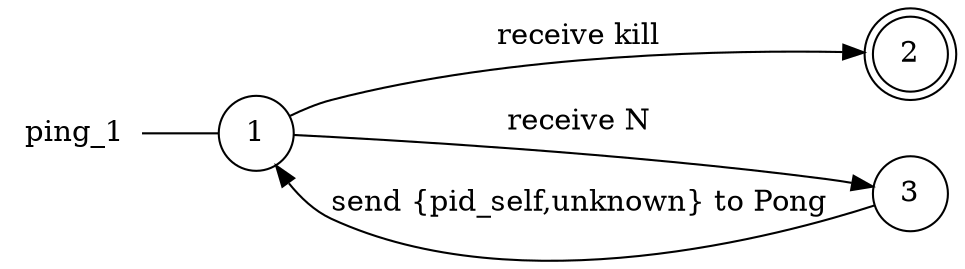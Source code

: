 digraph ping_1 {
	rankdir="LR";
	n_0 [label="ping_1", shape="plaintext"];
	n_1 [id="1", shape=circle, label="1"];
	n_0 -> n_1 [arrowhead=none];
	n_2 [id="2", shape=doublecircle, label="2"];
	n_3 [id="4", shape=circle, label="3"];

	n_1 -> n_3 [id="[$e|0]", label="receive N"];
	n_1 -> n_2 [id="[$e|2]", label="receive kill"];
	n_3 -> n_1 [id="[$e|5]", label="send {pid_self,unknown} to Pong"];
}
